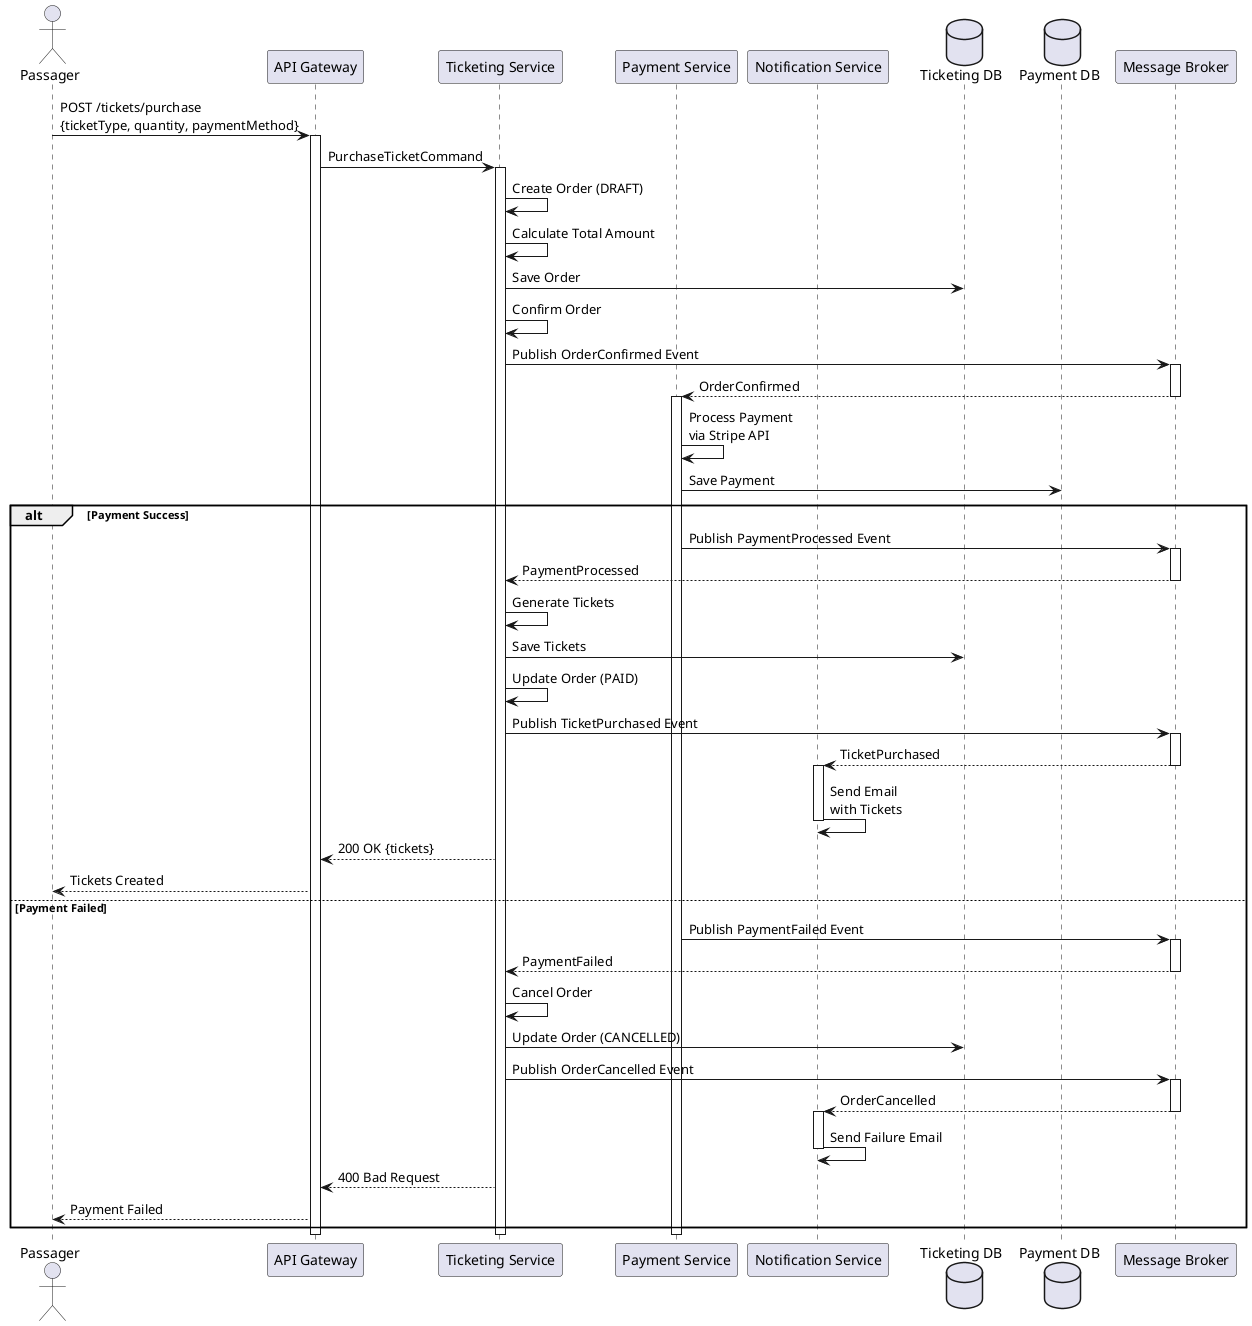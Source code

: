 @startuml
actor "Passager" as User
participant "API Gateway" as Gateway
participant "Ticketing Service" as Ticketing
participant "Payment Service" as Payment
participant "Notification Service" as Notification
database "Ticketing DB" as TicketDB
database "Payment DB" as PaymentDB
participant "Message Broker" as Broker

User -> Gateway: POST /tickets/purchase\n{ticketType, quantity, paymentMethod}
activate Gateway

Gateway -> Ticketing: PurchaseTicketCommand
activate Ticketing

Ticketing -> Ticketing: Create Order (DRAFT)
Ticketing -> Ticketing: Calculate Total Amount
Ticketing -> TicketDB: Save Order
Ticketing -> Ticketing: Confirm Order

Ticketing -> Broker: Publish OrderConfirmed Event
activate Broker
Broker --> Payment: OrderConfirmed
deactivate Broker

activate Payment
Payment -> Payment: Process Payment\nvia Stripe API
Payment -> PaymentDB: Save Payment

alt Payment Success
    Payment -> Broker: Publish PaymentProcessed Event
    activate Broker
    Broker --> Ticketing: PaymentProcessed
    deactivate Broker
    
    Ticketing -> Ticketing: Generate Tickets
    Ticketing -> TicketDB: Save Tickets
    Ticketing -> Ticketing: Update Order (PAID)
    
    Ticketing -> Broker: Publish TicketPurchased Event
    activate Broker
    Broker --> Notification: TicketPurchased
    deactivate Broker
    
    activate Notification
    Notification -> Notification: Send Email\nwith Tickets
    deactivate Notification
    
    Ticketing --> Gateway: 200 OK {tickets}
    Gateway --> User: Tickets Created

else Payment Failed
    Payment -> Broker: Publish PaymentFailed Event
    activate Broker
    Broker --> Ticketing: PaymentFailed
    deactivate Broker
    
    Ticketing -> Ticketing: Cancel Order
    Ticketing -> TicketDB: Update Order (CANCELLED)
    
    Ticketing -> Broker: Publish OrderCancelled Event
    activate Broker
    Broker --> Notification: OrderCancelled
    deactivate Broker
    
    activate Notification
    Notification -> Notification: Send Failure Email
    deactivate Notification
    
    Ticketing --> Gateway: 400 Bad Request
    Gateway --> User: Payment Failed
end

deactivate Payment
deactivate Ticketing
deactivate Gateway
@enduml
